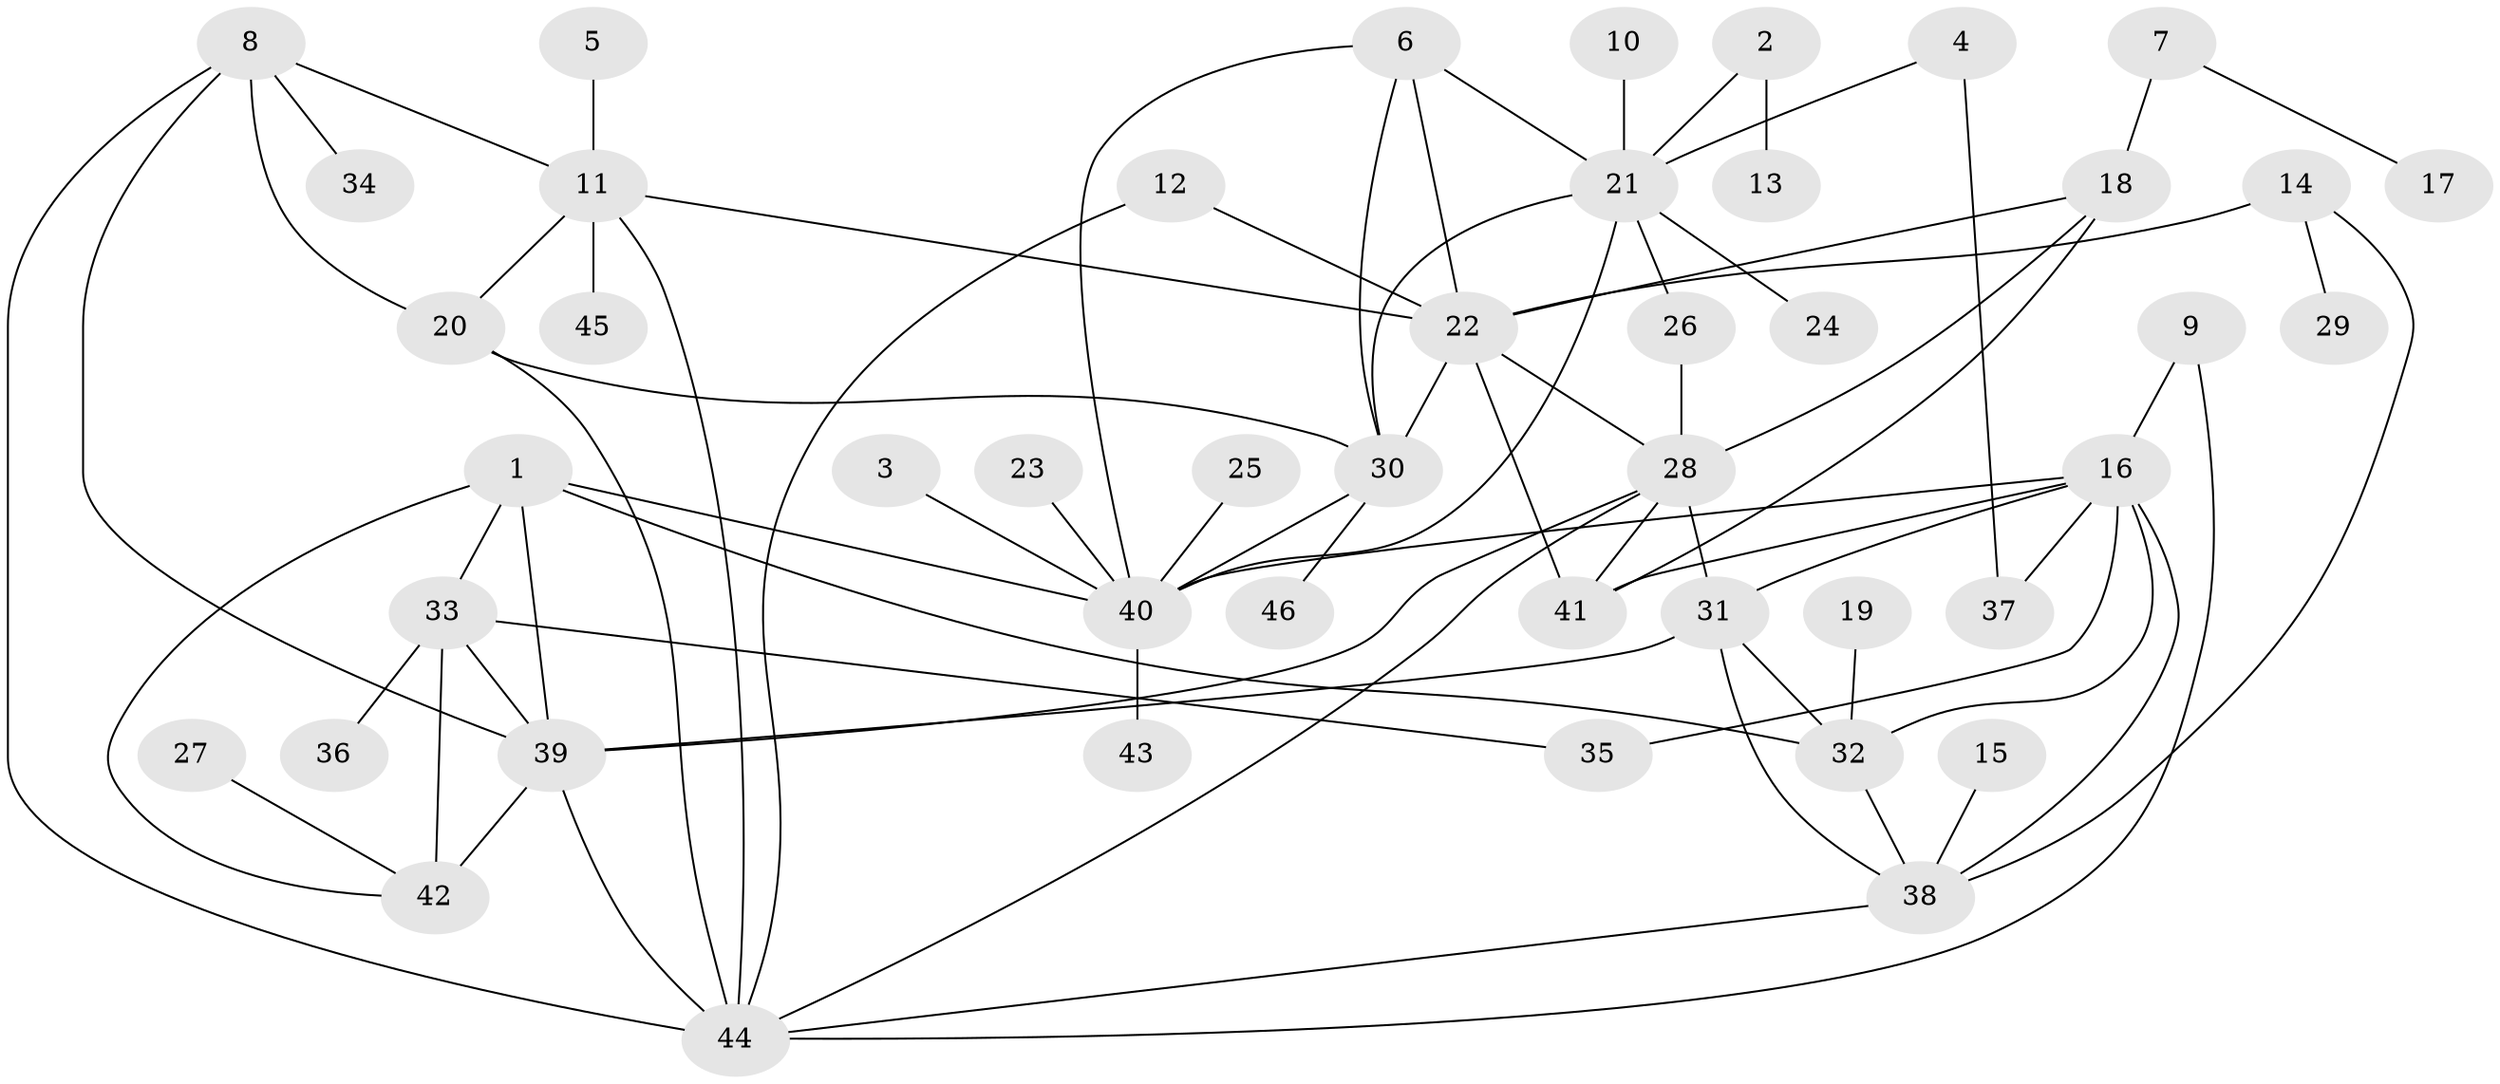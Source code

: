 // original degree distribution, {5: 0.05434782608695652, 8: 0.043478260869565216, 6: 0.021739130434782608, 10: 0.021739130434782608, 4: 0.021739130434782608, 11: 0.021739130434782608, 9: 0.021739130434782608, 7: 0.021739130434782608, 2: 0.2391304347826087, 1: 0.5108695652173914, 3: 0.021739130434782608}
// Generated by graph-tools (version 1.1) at 2025/37/03/04/25 23:37:34]
// undirected, 46 vertices, 77 edges
graph export_dot {
  node [color=gray90,style=filled];
  1;
  2;
  3;
  4;
  5;
  6;
  7;
  8;
  9;
  10;
  11;
  12;
  13;
  14;
  15;
  16;
  17;
  18;
  19;
  20;
  21;
  22;
  23;
  24;
  25;
  26;
  27;
  28;
  29;
  30;
  31;
  32;
  33;
  34;
  35;
  36;
  37;
  38;
  39;
  40;
  41;
  42;
  43;
  44;
  45;
  46;
  1 -- 32 [weight=1.0];
  1 -- 33 [weight=1.0];
  1 -- 39 [weight=1.0];
  1 -- 40 [weight=1.0];
  1 -- 42 [weight=1.0];
  2 -- 13 [weight=1.0];
  2 -- 21 [weight=1.0];
  3 -- 40 [weight=1.0];
  4 -- 21 [weight=1.0];
  4 -- 37 [weight=1.0];
  5 -- 11 [weight=1.0];
  6 -- 21 [weight=1.0];
  6 -- 22 [weight=1.0];
  6 -- 30 [weight=1.0];
  6 -- 40 [weight=1.0];
  7 -- 17 [weight=1.0];
  7 -- 18 [weight=1.0];
  8 -- 11 [weight=1.0];
  8 -- 20 [weight=1.0];
  8 -- 34 [weight=1.0];
  8 -- 39 [weight=1.0];
  8 -- 44 [weight=1.0];
  9 -- 16 [weight=1.0];
  9 -- 44 [weight=1.0];
  10 -- 21 [weight=1.0];
  11 -- 20 [weight=1.0];
  11 -- 22 [weight=1.0];
  11 -- 44 [weight=1.0];
  11 -- 45 [weight=1.0];
  12 -- 22 [weight=1.0];
  12 -- 44 [weight=1.0];
  14 -- 22 [weight=1.0];
  14 -- 29 [weight=1.0];
  14 -- 38 [weight=1.0];
  15 -- 38 [weight=1.0];
  16 -- 31 [weight=1.0];
  16 -- 32 [weight=1.0];
  16 -- 35 [weight=1.0];
  16 -- 37 [weight=1.0];
  16 -- 38 [weight=1.0];
  16 -- 40 [weight=1.0];
  16 -- 41 [weight=1.0];
  18 -- 22 [weight=1.0];
  18 -- 28 [weight=1.0];
  18 -- 41 [weight=1.0];
  19 -- 32 [weight=1.0];
  20 -- 30 [weight=1.0];
  20 -- 44 [weight=1.0];
  21 -- 24 [weight=1.0];
  21 -- 26 [weight=1.0];
  21 -- 30 [weight=1.0];
  21 -- 40 [weight=1.0];
  22 -- 28 [weight=1.0];
  22 -- 30 [weight=1.0];
  22 -- 41 [weight=1.0];
  23 -- 40 [weight=1.0];
  25 -- 40 [weight=1.0];
  26 -- 28 [weight=1.0];
  27 -- 42 [weight=1.0];
  28 -- 31 [weight=1.0];
  28 -- 39 [weight=1.0];
  28 -- 41 [weight=1.0];
  28 -- 44 [weight=1.0];
  30 -- 40 [weight=1.0];
  30 -- 46 [weight=1.0];
  31 -- 32 [weight=1.0];
  31 -- 38 [weight=1.0];
  31 -- 39 [weight=1.0];
  32 -- 38 [weight=1.0];
  33 -- 35 [weight=1.0];
  33 -- 36 [weight=1.0];
  33 -- 39 [weight=1.0];
  33 -- 42 [weight=1.0];
  38 -- 44 [weight=1.0];
  39 -- 42 [weight=1.0];
  39 -- 44 [weight=2.0];
  40 -- 43 [weight=1.0];
}
